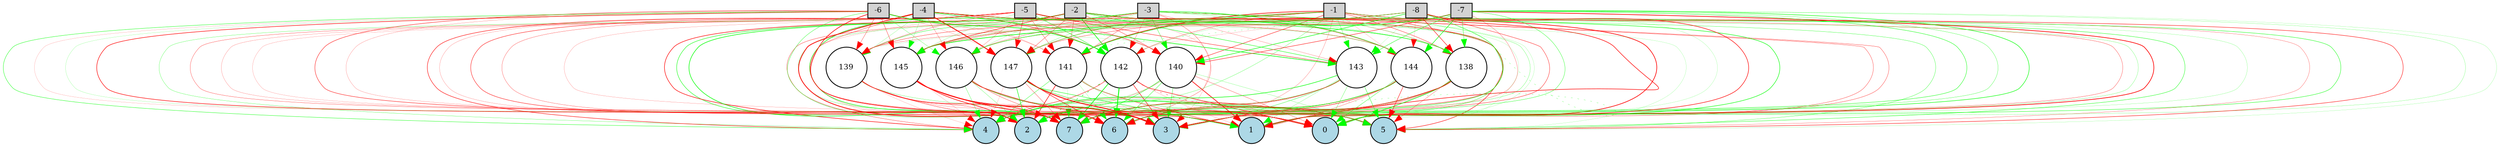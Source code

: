 digraph {
	node [fontsize=9 height=0.2 shape=circle width=0.2]
	-1 [fillcolor=lightgray shape=box style=filled]
	-2 [fillcolor=lightgray shape=box style=filled]
	-3 [fillcolor=lightgray shape=box style=filled]
	-4 [fillcolor=lightgray shape=box style=filled]
	-5 [fillcolor=lightgray shape=box style=filled]
	-6 [fillcolor=lightgray shape=box style=filled]
	-7 [fillcolor=lightgray shape=box style=filled]
	-8 [fillcolor=lightgray shape=box style=filled]
	0 [fillcolor=lightblue style=filled]
	1 [fillcolor=lightblue style=filled]
	2 [fillcolor=lightblue style=filled]
	3 [fillcolor=lightblue style=filled]
	4 [fillcolor=lightblue style=filled]
	5 [fillcolor=lightblue style=filled]
	6 [fillcolor=lightblue style=filled]
	7 [fillcolor=lightblue style=filled]
	138 [fillcolor=white style=filled]
	139 [fillcolor=white style=filled]
	140 [fillcolor=white style=filled]
	141 [fillcolor=white style=filled]
	142 [fillcolor=white style=filled]
	143 [fillcolor=white style=filled]
	144 [fillcolor=white style=filled]
	145 [fillcolor=white style=filled]
	146 [fillcolor=white style=filled]
	147 [fillcolor=white style=filled]
	-1 -> 138 [color=red penwidth=0.35896092696071324 style=solid]
	-1 -> 139 [color=red penwidth=0.2542662809858913 style=solid]
	-1 -> 140 [color=red penwidth=0.4525343363855756 style=solid]
	-1 -> 141 [color=red penwidth=0.7216303635897955 style=solid]
	-1 -> 142 [color=red penwidth=0.2662990685340468 style=solid]
	-1 -> 143 [color=green penwidth=0.22408676435192276 style=solid]
	-1 -> 144 [color=red penwidth=0.12346975147353828 style=solid]
	-1 -> 145 [color=green penwidth=0.7326455097999545 style=solid]
	-1 -> 146 [color=green penwidth=0.1586440206601052 style=solid]
	-1 -> 147 [color=red penwidth=0.31958655220226484 style=solid]
	-2 -> 138 [color=green penwidth=0.20873067055883193 style=solid]
	-2 -> 139 [color=green penwidth=0.3550833131120632 style=solid]
	-2 -> 140 [color=red penwidth=0.34081497130695904 style=solid]
	-2 -> 141 [color=red penwidth=0.2962719416751415 style=solid]
	-2 -> 142 [color=green penwidth=0.7066591457929065 style=solid]
	-2 -> 143 [color=green penwidth=0.4515938501700183 style=solid]
	-2 -> 144 [color=green penwidth=0.23199701271737036 style=solid]
	-2 -> 145 [color=red penwidth=0.5715867856676085 style=solid]
	-2 -> 146 [color=green penwidth=0.13822833210679758 style=solid]
	-2 -> 147 [color=red penwidth=0.30885382708801845 style=solid]
	-3 -> 138 [color=green penwidth=0.20944507579356558 style=solid]
	-3 -> 139 [color=green penwidth=0.10154479587006826 style=solid]
	-3 -> 140 [color=green penwidth=0.34350994079829894 style=solid]
	-3 -> 141 [color=red penwidth=0.26441545747759926 style=solid]
	-3 -> 142 [color=red penwidth=0.21035177576137054 style=solid]
	-3 -> 143 [color=red penwidth=0.18525088569296577 style=solid]
	-3 -> 144 [color=green penwidth=0.5192593897937148 style=solid]
	-3 -> 145 [color=red penwidth=0.29644958013267275 style=solid]
	-3 -> 146 [color=red penwidth=0.2503138588008691 style=solid]
	-3 -> 147 [color=green penwidth=0.21237055582675862 style=solid]
	-4 -> 138 [color=green penwidth=0.5333155951332531 style=solid]
	-4 -> 139 [color=green penwidth=0.1519743138908 style=solid]
	-4 -> 140 [color=green penwidth=0.17480746534935887 style=dotted]
	-4 -> 141 [color=red penwidth=0.15178919241574423 style=solid]
	-4 -> 142 [color=red penwidth=0.4408263186047773 style=solid]
	-4 -> 143 [color=green penwidth=0.5906462347589683 style=solid]
	-4 -> 144 [color=red penwidth=0.33668142220977904 style=solid]
	-4 -> 145 [color=green penwidth=0.17337155586628927 style=solid]
	-4 -> 146 [color=red penwidth=0.21181511355623267 style=solid]
	-4 -> 147 [color=red penwidth=0.9946648962902186 style=solid]
	-5 -> 138 [color=red penwidth=0.13974976558895005 style=solid]
	-5 -> 139 [color=red penwidth=0.276418804085641 style=solid]
	-5 -> 140 [color=red penwidth=0.20320063059750165 style=solid]
	-5 -> 141 [color=red penwidth=0.2860204498358836 style=solid]
	-5 -> 142 [color=green penwidth=0.415605670441655 style=solid]
	-5 -> 143 [color=red penwidth=0.42947665167814386 style=solid]
	-5 -> 144 [color=red penwidth=0.29789307348140204 style=solid]
	-5 -> 145 [color=green penwidth=0.16533549897908448 style=solid]
	-5 -> 146 [color=red penwidth=0.19856033621971142 style=solid]
	-5 -> 147 [color=red penwidth=0.36293282435038976 style=solid]
	-6 -> 138 [color=green penwidth=0.14809270430170982 style=solid]
	-6 -> 139 [color=red penwidth=0.2846837943874301 style=solid]
	-6 -> 140 [color=red penwidth=0.286814130007908 style=solid]
	-6 -> 141 [color=red penwidth=0.1909601960709298 style=solid]
	-6 -> 142 [color=green penwidth=0.6994632291347951 style=solid]
	-6 -> 143 [color=green penwidth=0.12226772464695876 style=solid]
	-6 -> 144 [color=green penwidth=0.1969649694591718 style=solid]
	-6 -> 145 [color=red penwidth=0.3344244485067885 style=solid]
	-6 -> 146 [color=green penwidth=0.22311549552018212 style=solid]
	-6 -> 147 [color=red penwidth=0.13603950393528108 style=solid]
	-7 -> 138 [color=green penwidth=0.34530262246250826 style=solid]
	-7 -> 139 [color=red penwidth=0.1043600149929259 style=solid]
	-7 -> 140 [color=red penwidth=0.4701331946374252 style=solid]
	-7 -> 141 [color=green penwidth=0.5835723557877595 style=solid]
	-7 -> 142 [color=green penwidth=0.1275568149576768 style=solid]
	-7 -> 143 [color=green penwidth=0.4139337921404991 style=solid]
	-7 -> 144 [color=green penwidth=0.5810732936414756 style=solid]
	-7 -> 145 [color=red penwidth=0.3523408173373772 style=solid]
	-7 -> 146 [color=red penwidth=0.21738731585508642 style=solid]
	-7 -> 147 [color=green penwidth=0.385731707678181 style=solid]
	-8 -> 138 [color=red penwidth=0.5271340002085307 style=solid]
	-8 -> 139 [color=red penwidth=0.2888450211519237 style=solid]
	-8 -> 140 [color=green penwidth=0.5759904512659699 style=solid]
	-8 -> 141 [color=green penwidth=0.20740266806567104 style=dotted]
	-8 -> 142 [color=red penwidth=0.11221883143236461 style=solid]
	-8 -> 143 [color=green penwidth=0.10359233595150648 style=solid]
	-8 -> 144 [color=red penwidth=0.10469104701100657 style=solid]
	-8 -> 145 [color=green penwidth=0.21908802247766884 style=solid]
	-8 -> 146 [color=green penwidth=0.4129076361430266 style=solid]
	-8 -> 147 [color=red penwidth=0.17642010846068906 style=solid]
	138 -> 0 [color=green penwidth=0.6335196201700843 style=solid]
	138 -> 1 [color=red penwidth=0.23942418394486673 style=solid]
	138 -> 2 [color=green penwidth=0.17911237981671696 style=solid]
	138 -> 3 [color=red penwidth=0.2790805670674771 style=solid]
	138 -> 4 [color=red penwidth=0.26021571321543524 style=solid]
	138 -> 5 [color=red penwidth=0.2329699064947566 style=solid]
	138 -> 6 [color=green penwidth=0.4211853625930154 style=solid]
	138 -> 7 [color=red penwidth=0.5800317274444451 style=solid]
	139 -> 0 [color=red penwidth=0.2485002710449383 style=solid]
	139 -> 1 [color=red penwidth=0.15809258026448642 style=solid]
	139 -> 2 [color=red penwidth=0.2661343772418905 style=solid]
	139 -> 3 [color=red penwidth=0.19261045511783526 style=solid]
	139 -> 4 [color=red penwidth=0.12246247216364177 style=solid]
	139 -> 5 [color=green penwidth=0.22355368779055468 style=solid]
	139 -> 6 [color=red penwidth=0.10351723130956454 style=solid]
	139 -> 7 [color=red penwidth=0.5889379334856936 style=solid]
	140 -> 0 [color=red penwidth=0.26029987869422017 style=solid]
	140 -> 1 [color=red penwidth=0.7607882014208861 style=solid]
	140 -> 2 [color=red penwidth=0.2075749293988143 style=solid]
	140 -> 3 [color=green penwidth=0.3317497250680932 style=solid]
	140 -> 4 [color=green penwidth=0.14845553236688336 style=solid]
	140 -> 5 [color=green penwidth=0.17667869096276062 style=solid]
	140 -> 6 [color=green penwidth=0.3635284416033011 style=solid]
	140 -> 7 [color=green penwidth=0.4201155149834962 style=solid]
	141 -> 0 [color=green penwidth=0.15341546877682058 style=solid]
	141 -> 1 [color=red penwidth=0.40108848988718027 style=solid]
	141 -> 2 [color=red penwidth=0.6602371380705547 style=solid]
	141 -> 3 [color=green penwidth=0.14575704654473026 style=solid]
	141 -> 4 [color=green penwidth=0.33578419338735854 style=solid]
	141 -> 5 [color=green penwidth=0.13434270297201192 style=solid]
	141 -> 6 [color=green penwidth=0.14904503671842786 style=solid]
	141 -> 7 [color=green penwidth=0.11566165242681097 style=solid]
	142 -> 0 [color=red penwidth=0.5499755470888614 style=solid]
	142 -> 1 [color=red penwidth=0.1359166769726558 style=solid]
	142 -> 2 [color=green penwidth=0.6023586141687095 style=dotted]
	142 -> 3 [color=red penwidth=0.5603913866678456 style=solid]
	142 -> 4 [color=red penwidth=0.4470395852039163 style=solid]
	142 -> 5 [color=red penwidth=0.3659573642280003 style=dotted]
	142 -> 6 [color=green penwidth=1.016965233300768 style=solid]
	142 -> 7 [color=green penwidth=0.7405881402619143 style=solid]
	143 -> 0 [color=green penwidth=0.2570201476392612 style=solid]
	143 -> 1 [color=green penwidth=0.17210782779906447 style=solid]
	143 -> 2 [color=green penwidth=0.4463593686893307 style=solid]
	143 -> 3 [color=green penwidth=0.3156787510537332 style=solid]
	143 -> 4 [color=green penwidth=0.6161548322010381 style=solid]
	143 -> 5 [color=green penwidth=0.371991315692604 style=solid]
	143 -> 6 [color=red penwidth=0.2262876725021894 style=solid]
	143 -> 7 [color=red penwidth=0.39770224049508507 style=solid]
	144 -> 0 [color=green penwidth=0.3271648890282389 style=solid]
	144 -> 1 [color=red penwidth=0.22484498393036068 style=solid]
	144 -> 2 [color=green penwidth=0.3328125508271811 style=solid]
	144 -> 3 [color=red penwidth=0.512715918725563 style=solid]
	144 -> 4 [color=green penwidth=0.3261251000603921 style=solid]
	144 -> 5 [color=red penwidth=0.47706721089876336 style=solid]
	144 -> 6 [color=red penwidth=0.26287681408622743 style=solid]
	144 -> 7 [color=green penwidth=0.3164563172201356 style=solid]
	145 -> 0 [color=red penwidth=0.5226904699894277 style=solid]
	145 -> 1 [color=red penwidth=0.44514138761354616 style=solid]
	145 -> 2 [color=red penwidth=0.6816073652158655 style=solid]
	145 -> 3 [color=red penwidth=0.9913548893291771 style=solid]
	145 -> 4 [color=red penwidth=0.12651016561261108 style=solid]
	145 -> 5 [color=red penwidth=0.21242813434200317 style=dotted]
	145 -> 6 [color=red penwidth=0.15111926036030426 style=solid]
	145 -> 7 [color=red penwidth=0.15436465585342546 style=solid]
	146 -> 0 [color=red penwidth=0.3072897087232216 style=solid]
	146 -> 1 [color=green penwidth=0.11175083357176231 style=solid]
	146 -> 2 [color=green penwidth=0.2191408083639504 style=solid]
	146 -> 3 [color=green penwidth=0.43555624106235835 style=solid]
	146 -> 4 [color=green penwidth=0.2566447198038714 style=solid]
	146 -> 5 [color=red penwidth=0.5245902006055916 style=solid]
	146 -> 6 [color=red penwidth=0.17061012667572323 style=solid]
	146 -> 7 [color=red penwidth=0.3006746647969658 style=solid]
	147 -> 0 [color=red penwidth=0.1237664343309119 style=solid]
	147 -> 1 [color=green penwidth=0.4654123830541821 style=solid]
	147 -> 2 [color=green penwidth=0.5703851854775921 style=solid]
	147 -> 3 [color=red penwidth=1.0276245294227901 style=solid]
	147 -> 4 [color=red penwidth=0.11512051997786263 style=solid]
	147 -> 5 [color=green penwidth=0.34914416255005976 style=solid]
	147 -> 6 [color=red penwidth=0.5376161516627985 style=solid]
	147 -> 7 [color=red penwidth=0.278610618187319 style=solid]
	-1 -> 0 [color=green penwidth=0.1586131260747588 style=solid]
	-1 -> 1 [color=red penwidth=0.27573880871819917 style=solid]
	-1 -> 2 [color=red penwidth=0.1920723729866799 style=solid]
	-1 -> 3 [color=green penwidth=0.12434848482391755 style=solid]
	-1 -> 4 [color=green penwidth=0.23313490512825127 style=solid]
	-1 -> 5 [color=red penwidth=0.2309949345367327 style=solid]
	-1 -> 6 [color=green penwidth=0.21972078654375 style=solid]
	-1 -> 7 [color=red penwidth=0.43271379298996815 style=solid]
	-2 -> 0 [color=red penwidth=0.7462615759777991 style=solid]
	-2 -> 1 [color=red penwidth=0.6307762913814736 style=solid]
	-2 -> 2 [color=green penwidth=0.48497183714208747 style=solid]
	-2 -> 3 [color=red penwidth=0.13697399917909234 style=solid]
	-2 -> 4 [color=red penwidth=0.6084946750649791 style=solid]
	-2 -> 5 [color=green penwidth=0.29667454306536545 style=solid]
	-2 -> 6 [color=red penwidth=0.11035884262675362 style=solid]
	-2 -> 7 [color=green penwidth=0.6506738007773859 style=solid]
	-3 -> 0 [color=red penwidth=0.30582152398362045 style=solid]
	-3 -> 1 [color=red penwidth=0.2990917204846705 style=solid]
	-3 -> 2 [color=green penwidth=0.227744085697022 style=solid]
	-3 -> 3 [color=green penwidth=0.2120429992257986 style=dotted]
	-3 -> 4 [color=red penwidth=0.31316981197448435 style=solid]
	-3 -> 5 [color=green penwidth=0.4025634961942285 style=solid]
	-3 -> 6 [color=red penwidth=0.26713907049080965 style=solid]
	-3 -> 7 [color=green penwidth=0.5915115436847878 style=solid]
	-4 -> 0 [color=red penwidth=0.3082511401651945 style=solid]
	-4 -> 1 [color=red penwidth=0.1486772000815496 style=solid]
	-4 -> 2 [color=red penwidth=0.269762054580455 style=solid]
	-4 -> 3 [color=red penwidth=0.8804392234053006 style=solid]
	-4 -> 4 [color=green penwidth=0.23909780033321867 style=solid]
	-4 -> 5 [color=red penwidth=0.5204565866023374 style=solid]
	-4 -> 6 [color=red penwidth=0.13603120536357055 style=solid]
	-4 -> 7 [color=red penwidth=0.16488420375358082 style=solid]
	-5 -> 0 [color=green penwidth=0.10165845687368694 style=solid]
	-5 -> 1 [color=green penwidth=0.3286922544476515 style=solid]
	-5 -> 2 [color=red penwidth=0.15944451093339207 style=solid]
	-5 -> 3 [color=red penwidth=0.12670655411271994 style=solid]
	-5 -> 4 [color=red penwidth=0.5209785760747841 style=solid]
	-5 -> 5 [color=green penwidth=0.12040737179608149 style=solid]
	-5 -> 6 [color=red penwidth=0.24720575738444722 style=solid]
	-5 -> 7 [color=red penwidth=0.45190090175512143 style=solid]
	-6 -> 0 [color=red penwidth=0.16123587218385632 style=solid]
	-6 -> 1 [color=red penwidth=0.44839833356144176 style=solid]
	-6 -> 2 [color=red penwidth=0.11471455621434101 style=solid]
	-6 -> 3 [color=green penwidth=0.3239239470232308 style=solid]
	-6 -> 4 [color=green penwidth=0.3956216097370697 style=solid]
	-6 -> 5 [color=red penwidth=0.703733761074581 style=solid]
	-6 -> 6 [color=red penwidth=0.5952537927819536 style=solid]
	-6 -> 7 [color=green penwidth=0.13140441476944356 style=solid]
	-7 -> 0 [color=green penwidth=0.18036245055115302 style=solid]
	-7 -> 1 [color=red penwidth=0.7647334623702992 style=solid]
	-7 -> 2 [color=green penwidth=0.4248311973305957 style=solid]
	-7 -> 3 [color=green penwidth=0.3350280284038638 style=solid]
	-7 -> 4 [color=red penwidth=0.22311759476396392 style=solid]
	-7 -> 5 [color=green penwidth=0.13053740651354467 style=solid]
	-7 -> 6 [color=green penwidth=0.569232663598817 style=solid]
	-7 -> 7 [color=green penwidth=0.2662200391295291 style=solid]
	-8 -> 0 [color=green penwidth=0.42615891717227183 style=solid]
	-8 -> 1 [color=green penwidth=0.19839054702850578 style=solid]
	-8 -> 2 [color=green penwidth=0.1234514552313138 style=solid]
	-8 -> 3 [color=red penwidth=0.3870453201721329 style=solid]
	-8 -> 4 [color=green penwidth=0.4434088850155915 style=solid]
	-8 -> 5 [color=red penwidth=0.48710210271371923 style=solid]
	-8 -> 6 [color=green penwidth=0.5556875526581567 style=solid]
	-8 -> 7 [color=red penwidth=0.6027998301252316 style=solid]
}
